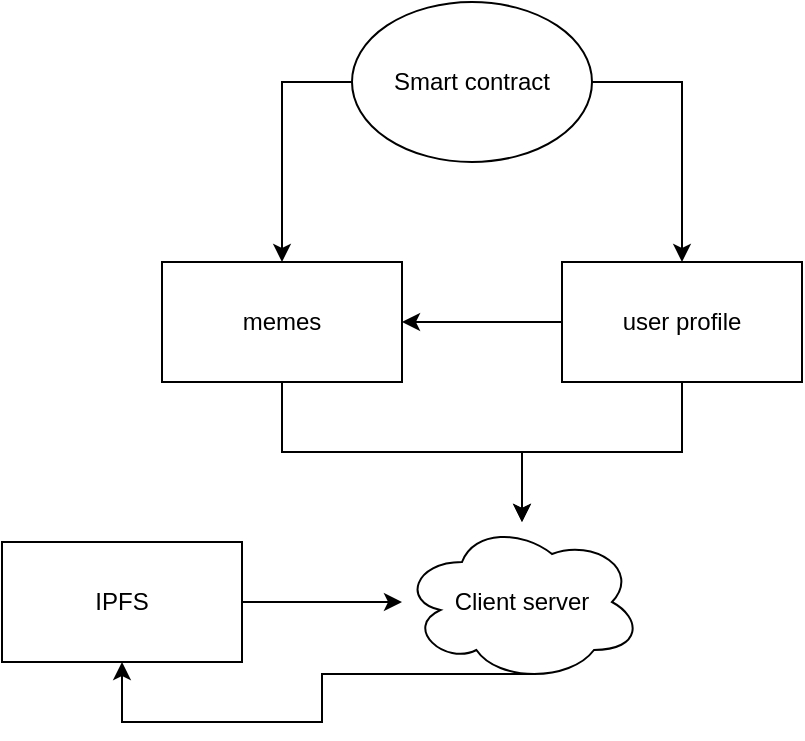 <mxfile version="16.0.0" type="device"><diagram id="7as-oIQsA3k_7HPG-4B5" name="Page-1"><mxGraphModel dx="1391" dy="837" grid="1" gridSize="10" guides="1" tooltips="1" connect="1" arrows="1" fold="1" page="1" pageScale="1" pageWidth="850" pageHeight="1100" math="0" shadow="0"><root><mxCell id="0"/><mxCell id="1" parent="0"/><mxCell id="PonqaxLaT3K6BJ904qIR-22" style="edgeStyle=orthogonalEdgeStyle;rounded=0;orthogonalLoop=1;jettySize=auto;html=1;" edge="1" parent="1" source="PonqaxLaT3K6BJ904qIR-1" target="PonqaxLaT3K6BJ904qIR-3"><mxGeometry relative="1" as="geometry"/></mxCell><mxCell id="PonqaxLaT3K6BJ904qIR-1" value="IPFS" style="rounded=0;whiteSpace=wrap;html=1;" vertex="1" parent="1"><mxGeometry x="190" y="380" width="120" height="60" as="geometry"/></mxCell><mxCell id="PonqaxLaT3K6BJ904qIR-23" style="edgeStyle=orthogonalEdgeStyle;rounded=0;orthogonalLoop=1;jettySize=auto;html=1;exitX=0.55;exitY=0.95;exitDx=0;exitDy=0;exitPerimeter=0;entryX=0.5;entryY=1;entryDx=0;entryDy=0;" edge="1" parent="1" source="PonqaxLaT3K6BJ904qIR-3" target="PonqaxLaT3K6BJ904qIR-1"><mxGeometry relative="1" as="geometry"/></mxCell><mxCell id="PonqaxLaT3K6BJ904qIR-3" value="Client server" style="ellipse;shape=cloud;whiteSpace=wrap;html=1;" vertex="1" parent="1"><mxGeometry x="390" y="370" width="120" height="80" as="geometry"/></mxCell><mxCell id="PonqaxLaT3K6BJ904qIR-13" style="edgeStyle=orthogonalEdgeStyle;rounded=0;orthogonalLoop=1;jettySize=auto;html=1;exitX=1;exitY=0.5;exitDx=0;exitDy=0;" edge="1" parent="1" source="PonqaxLaT3K6BJ904qIR-8" target="PonqaxLaT3K6BJ904qIR-10"><mxGeometry relative="1" as="geometry"/></mxCell><mxCell id="PonqaxLaT3K6BJ904qIR-17" style="edgeStyle=orthogonalEdgeStyle;rounded=0;orthogonalLoop=1;jettySize=auto;html=1;entryX=0.5;entryY=0;entryDx=0;entryDy=0;" edge="1" parent="1" source="PonqaxLaT3K6BJ904qIR-8" target="PonqaxLaT3K6BJ904qIR-9"><mxGeometry relative="1" as="geometry"><mxPoint x="330" y="230" as="targetPoint"/><Array as="points"><mxPoint x="330" y="150"/></Array></mxGeometry></mxCell><mxCell id="PonqaxLaT3K6BJ904qIR-8" value="Smart contract" style="ellipse;whiteSpace=wrap;html=1;" vertex="1" parent="1"><mxGeometry x="365" y="110" width="120" height="80" as="geometry"/></mxCell><mxCell id="PonqaxLaT3K6BJ904qIR-19" style="edgeStyle=orthogonalEdgeStyle;rounded=0;orthogonalLoop=1;jettySize=auto;html=1;" edge="1" parent="1" source="PonqaxLaT3K6BJ904qIR-9" target="PonqaxLaT3K6BJ904qIR-3"><mxGeometry relative="1" as="geometry"/></mxCell><mxCell id="PonqaxLaT3K6BJ904qIR-9" value="memes" style="rounded=0;whiteSpace=wrap;html=1;" vertex="1" parent="1"><mxGeometry x="270" y="240" width="120" height="60" as="geometry"/></mxCell><mxCell id="PonqaxLaT3K6BJ904qIR-18" style="edgeStyle=orthogonalEdgeStyle;rounded=0;orthogonalLoop=1;jettySize=auto;html=1;exitX=0;exitY=0.5;exitDx=0;exitDy=0;entryX=1;entryY=0.5;entryDx=0;entryDy=0;" edge="1" parent="1" source="PonqaxLaT3K6BJ904qIR-10" target="PonqaxLaT3K6BJ904qIR-9"><mxGeometry relative="1" as="geometry"/></mxCell><mxCell id="PonqaxLaT3K6BJ904qIR-20" style="edgeStyle=orthogonalEdgeStyle;rounded=0;orthogonalLoop=1;jettySize=auto;html=1;" edge="1" parent="1" source="PonqaxLaT3K6BJ904qIR-10" target="PonqaxLaT3K6BJ904qIR-3"><mxGeometry relative="1" as="geometry"/></mxCell><mxCell id="PonqaxLaT3K6BJ904qIR-10" value="user profile" style="rounded=0;whiteSpace=wrap;html=1;" vertex="1" parent="1"><mxGeometry x="470" y="240" width="120" height="60" as="geometry"/></mxCell></root></mxGraphModel></diagram></mxfile>